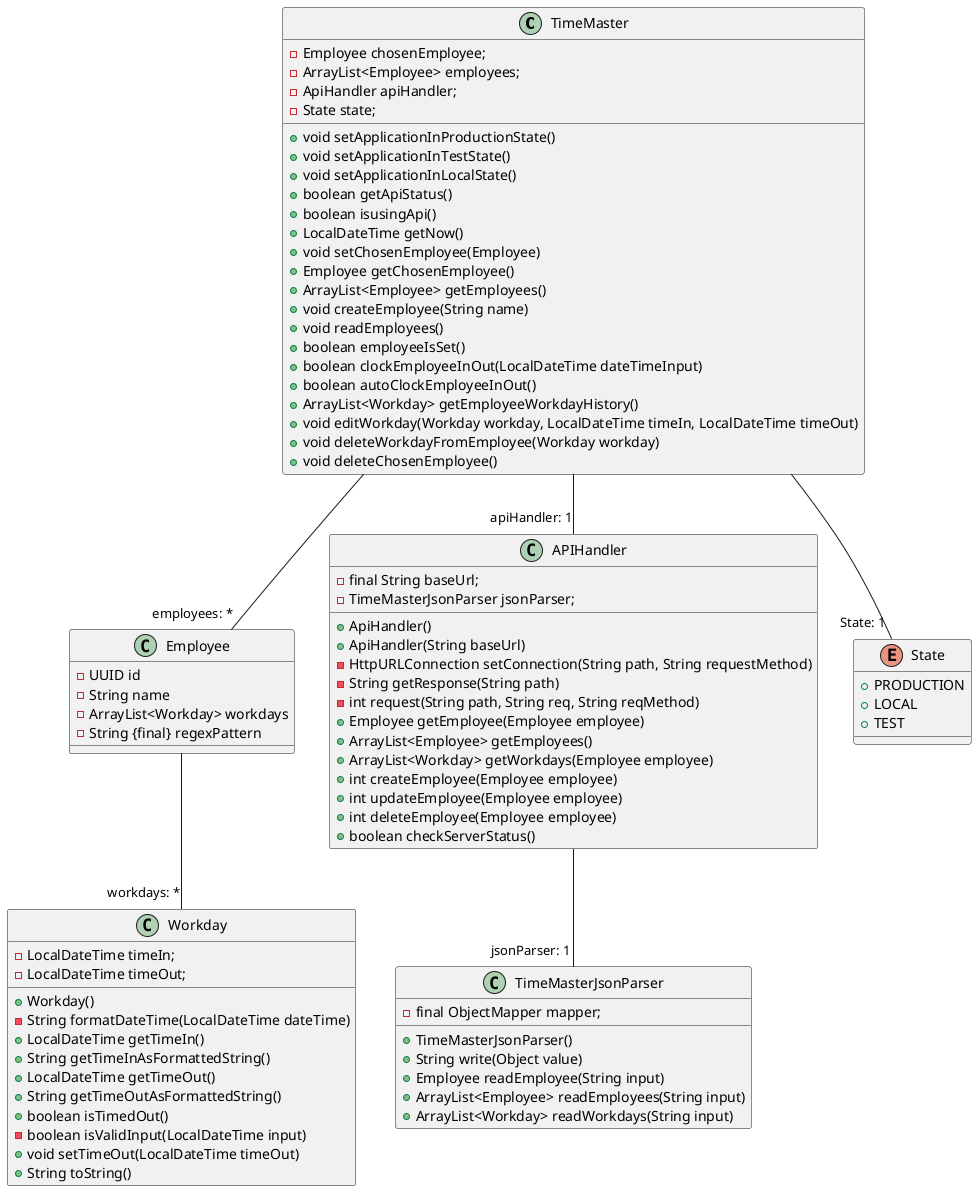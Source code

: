 @startuml Time Master

class TimeMaster {
  - Employee chosenEmployee;
  - ArrayList<Employee> employees;
  - ApiHandler apiHandler;
  - State state;

  + void setApplicationInProductionState()
  + void setApplicationInTestState()
  + void setApplicationInLocalState()
  + boolean getApiStatus()
  + boolean isusingApi()
  + LocalDateTime getNow()
  + void setChosenEmployee(Employee)
  + Employee getChosenEmployee()
  + ArrayList<Employee> getEmployees()
  + void createEmployee(String name)
  + void readEmployees()
  + boolean employeeIsSet()
  + boolean clockEmployeeInOut(LocalDateTime dateTimeInput) 
  + boolean autoClockEmployeeInOut() 
  + ArrayList<Workday> getEmployeeWorkdayHistory() 
  + void editWorkday(Workday workday, LocalDateTime timeIn, LocalDateTime timeOut)
  + void deleteWorkdayFromEmployee(Workday workday)
  + void deleteChosenEmployee()
}

class Employee{
  - UUID id
  - String name
  - ArrayList<Workday> workdays
  - String {final} regexPattern
}

class Workday{
  - LocalDateTime timeIn;
  - LocalDateTime timeOut;

  + Workday()
  - String formatDateTime(LocalDateTime dateTime)
  + LocalDateTime getTimeIn()
  + String getTimeInAsFormattedString() 
  + LocalDateTime getTimeOut()
  + String getTimeOutAsFormattedString()
  + boolean isTimedOut()
  - boolean isValidInput(LocalDateTime input)
  + void setTimeOut(LocalDateTime timeOut)
  + String toString()
}


class APIHandler{
  - final String baseUrl;
  - TimeMasterJsonParser jsonParser;

  + ApiHandler()
  + ApiHandler(String baseUrl) 
  - HttpURLConnection setConnection(String path, String requestMethod)
  - String getResponse(String path)
  - int request(String path, String req, String reqMethod)
  + Employee getEmployee(Employee employee)
  + ArrayList<Employee> getEmployees()
  + ArrayList<Workday> getWorkdays(Employee employee)
  + int createEmployee(Employee employee)
  + int updateEmployee(Employee employee)
  + int deleteEmployee(Employee employee)
  + boolean checkServerStatus()

}

class TimeMasterJsonParser{
  - final ObjectMapper mapper;

  + TimeMasterJsonParser()
  + String write(Object value)
  + Employee readEmployee(String input)
  + ArrayList<Employee> readEmployees(String input) 
  + ArrayList<Workday> readWorkdays(String input) 
}

enum State {
  + PRODUCTION
  + LOCAL
  + TEST
}


TimeMaster -- "employees: *" Employee
TimeMaster -- "State: 1" State
Employee -- "workdays: *" Workday 
TimeMaster -- "apiHandler: 1" APIHandler
APIHandler -- "jsonParser: 1" TimeMasterJsonParser


@enduml